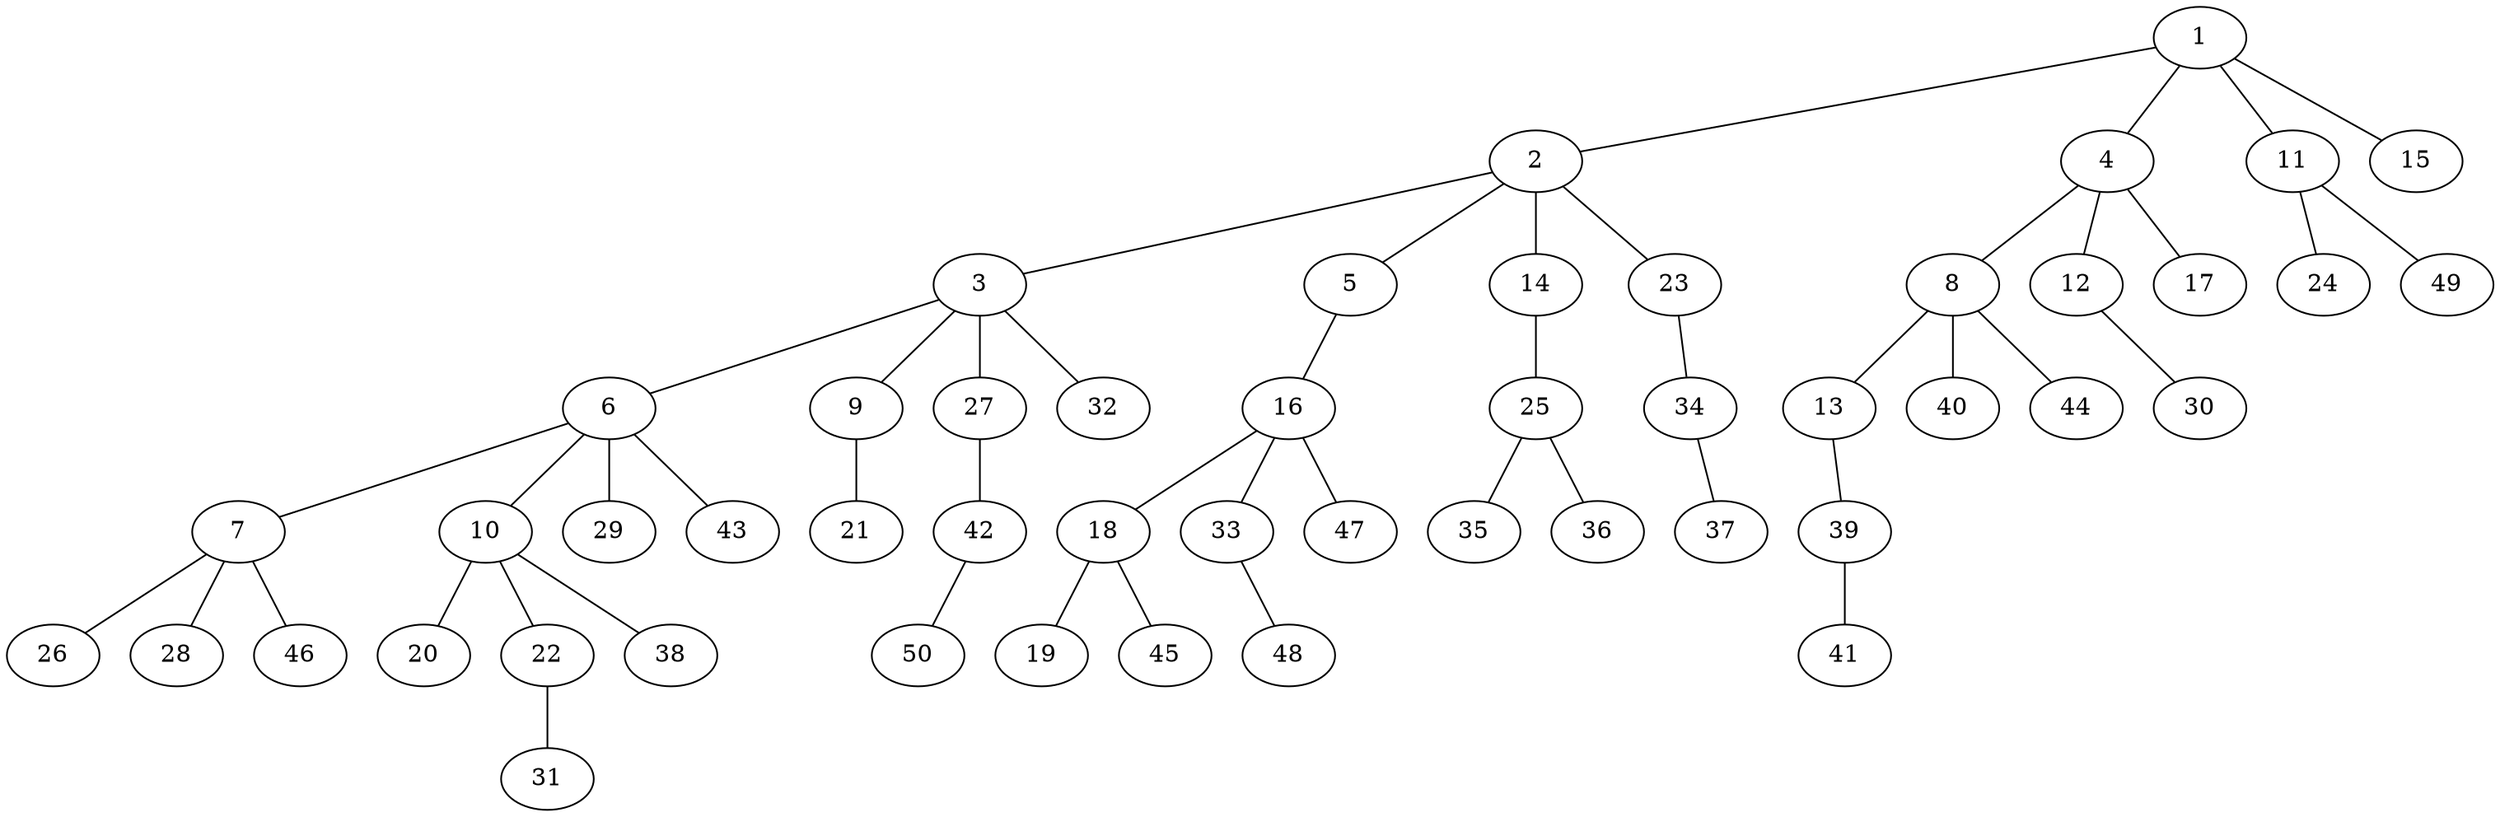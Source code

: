graph graphname {1--2
1--4
1--11
1--15
2--3
2--5
2--14
2--23
3--6
3--9
3--27
3--32
4--8
4--12
4--17
5--16
6--7
6--10
6--29
6--43
7--26
7--28
7--46
8--13
8--40
8--44
9--21
10--20
10--22
10--38
11--24
11--49
12--30
13--39
14--25
16--18
16--33
16--47
18--19
18--45
22--31
23--34
25--35
25--36
27--42
33--48
34--37
39--41
42--50
}